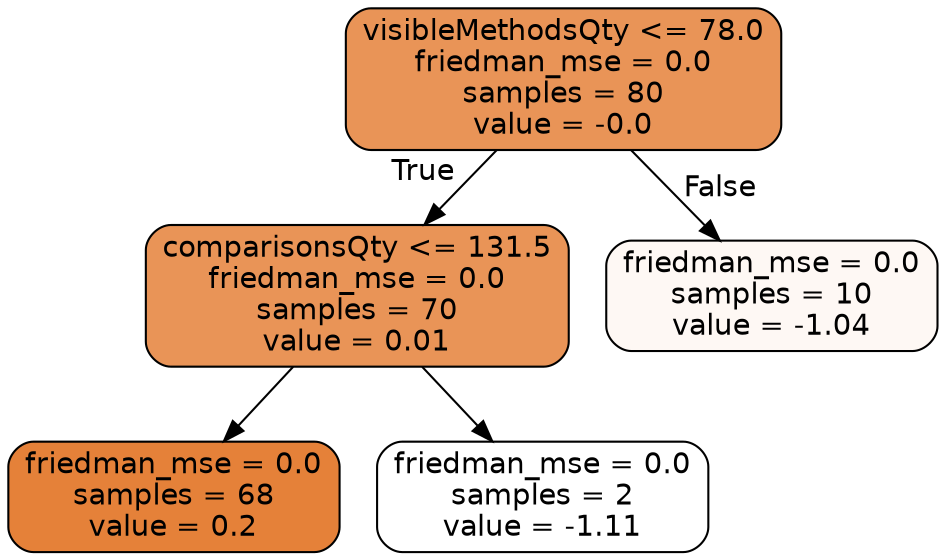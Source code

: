 digraph Tree {
node [shape=box, style="filled, rounded", color="black", fontname="helvetica"] ;
edge [fontname="helvetica"] ;
0 [label="visibleMethodsQty <= 78.0\nfriedman_mse = 0.0\nsamples = 80\nvalue = -0.0", fillcolor="#e99457"] ;
1 [label="comparisonsQty <= 131.5\nfriedman_mse = 0.0\nsamples = 70\nvalue = 0.01", fillcolor="#e99457"] ;
0 -> 1 [labeldistance=2.5, labelangle=45, headlabel="True"] ;
3 [label="friedman_mse = 0.0\nsamples = 68\nvalue = 0.2", fillcolor="#e58139"] ;
1 -> 3 ;
4 [label="friedman_mse = 0.0\nsamples = 2\nvalue = -1.11", fillcolor="#ffffff"] ;
1 -> 4 ;
2 [label="friedman_mse = 0.0\nsamples = 10\nvalue = -1.04", fillcolor="#fef8f4"] ;
0 -> 2 [labeldistance=2.5, labelangle=-45, headlabel="False"] ;
}